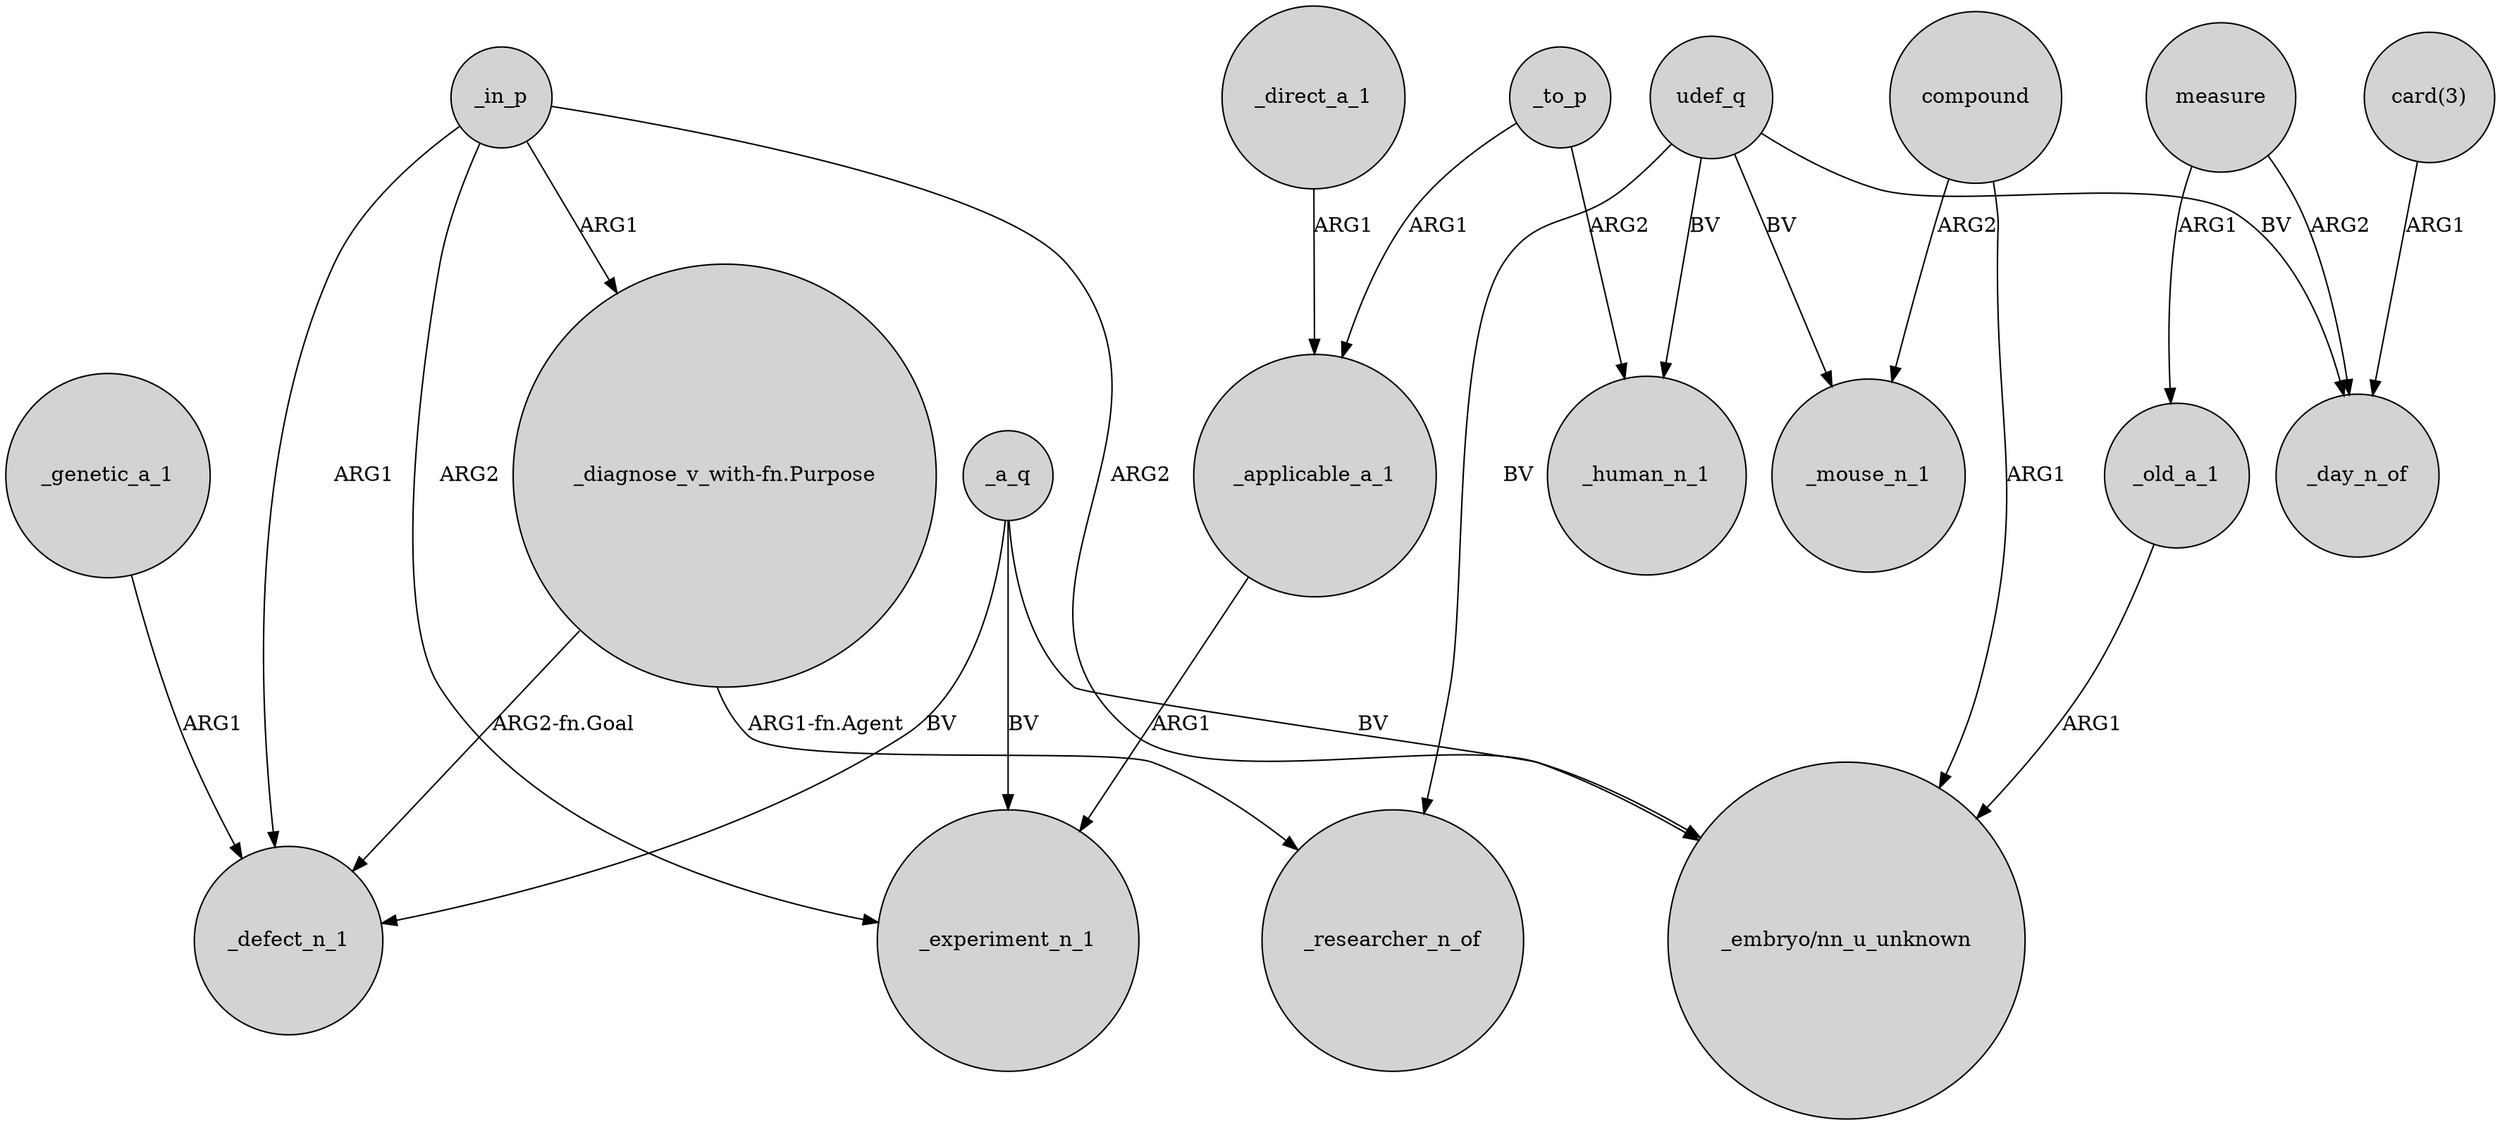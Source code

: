 digraph {
	node [shape=circle style=filled]
	udef_q -> _researcher_n_of [label=BV]
	_a_q -> _experiment_n_1 [label=BV]
	_genetic_a_1 -> _defect_n_1 [label=ARG1]
	_in_p -> _experiment_n_1 [label=ARG2]
	_a_q -> _defect_n_1 [label=BV]
	udef_q -> _mouse_n_1 [label=BV]
	"card(3)" -> _day_n_of [label=ARG1]
	_in_p -> _defect_n_1 [label=ARG1]
	_in_p -> "_diagnose_v_with-fn.Purpose" [label=ARG1]
	udef_q -> _human_n_1 [label=BV]
	measure -> _old_a_1 [label=ARG1]
	"_diagnose_v_with-fn.Purpose" -> _defect_n_1 [label="ARG2-fn.Goal"]
	udef_q -> _day_n_of [label=BV]
	_old_a_1 -> "_embryo/nn_u_unknown" [label=ARG1]
	compound -> _mouse_n_1 [label=ARG2]
	_a_q -> "_embryo/nn_u_unknown" [label=BV]
	"_diagnose_v_with-fn.Purpose" -> _researcher_n_of [label="ARG1-fn.Agent"]
	_in_p -> "_embryo/nn_u_unknown" [label=ARG2]
	_applicable_a_1 -> _experiment_n_1 [label=ARG1]
	_to_p -> _applicable_a_1 [label=ARG1]
	compound -> "_embryo/nn_u_unknown" [label=ARG1]
	_direct_a_1 -> _applicable_a_1 [label=ARG1]
	measure -> _day_n_of [label=ARG2]
	_to_p -> _human_n_1 [label=ARG2]
}
